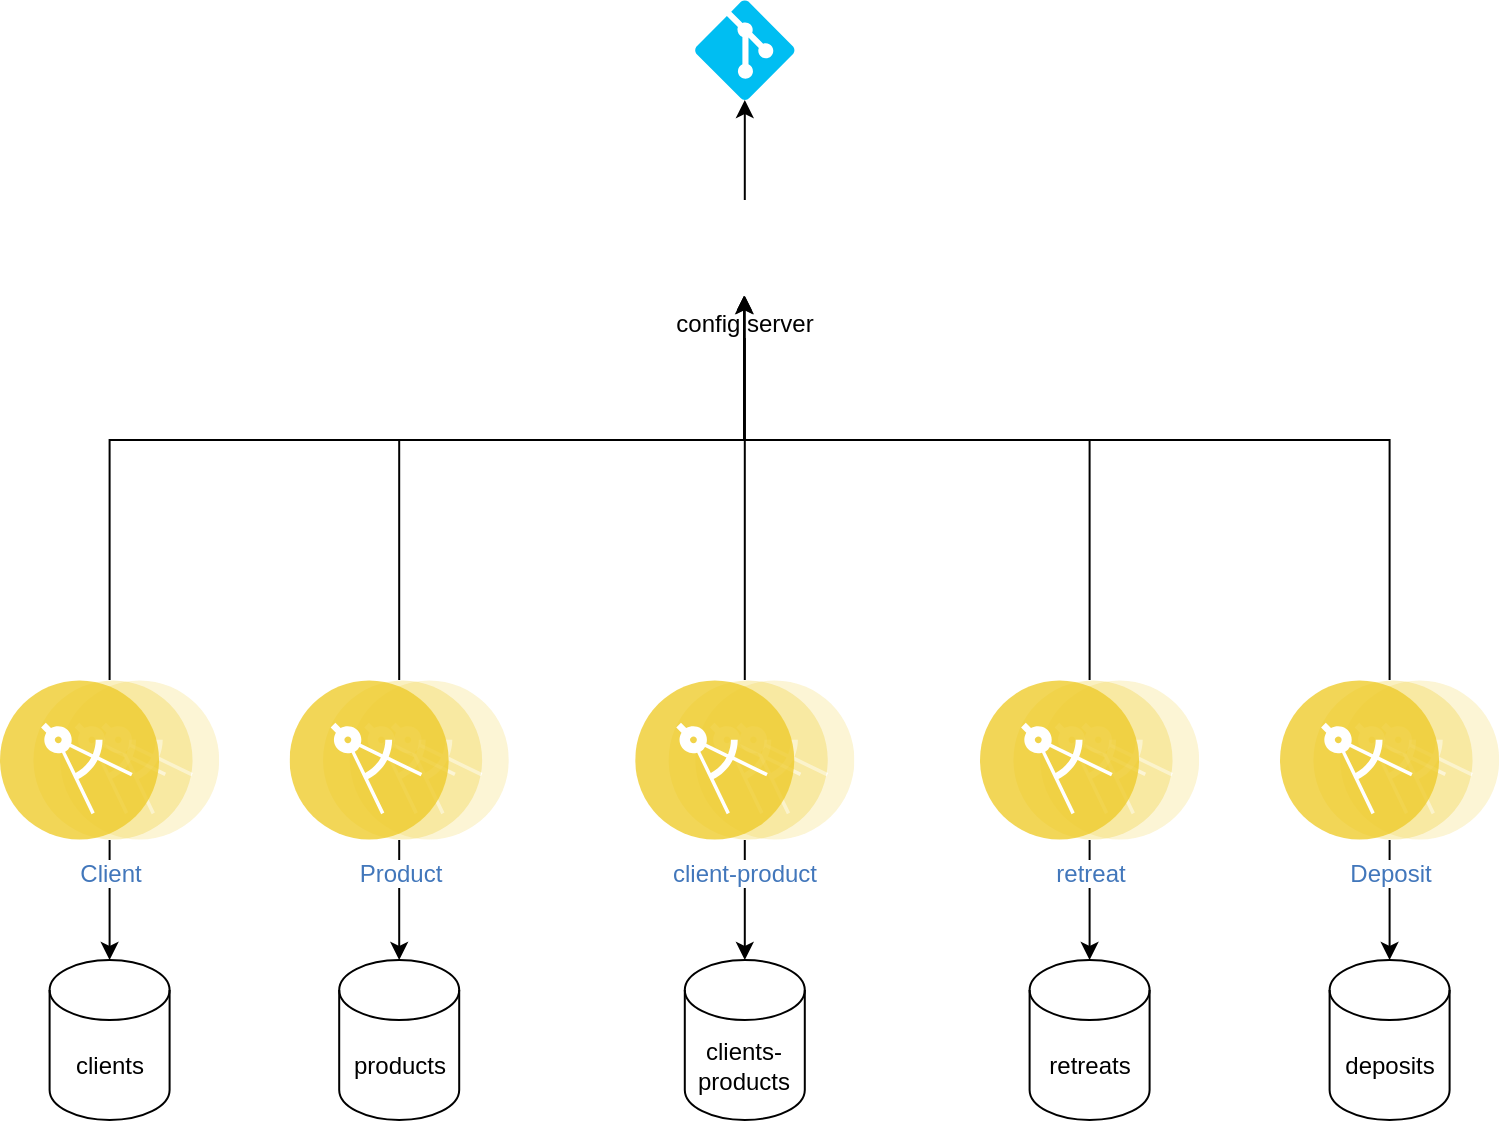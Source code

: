<mxfile version="16.5.4" type="github" pages="2"><diagram id="eq8eSxxcA1K28TQnE9SX" name="Page-1"><mxGraphModel dx="737" dy="593" grid="1" gridSize="10" guides="1" tooltips="1" connect="1" arrows="1" fold="1" page="1" pageScale="1" pageWidth="827" pageHeight="1169" math="0" shadow="0"><root><mxCell id="0"/><mxCell id="1" parent="0"/><mxCell id="XIOlpUzA57beoR6ABQpa-23" style="edgeStyle=orthogonalEdgeStyle;rounded=0;orthogonalLoop=1;jettySize=auto;html=1;" edge="1" parent="1" source="XIOlpUzA57beoR6ABQpa-25" target="XIOlpUzA57beoR6ABQpa-32"><mxGeometry relative="1" as="geometry"/></mxCell><mxCell id="XIOlpUzA57beoR6ABQpa-24" style="edgeStyle=orthogonalEdgeStyle;rounded=0;orthogonalLoop=1;jettySize=auto;html=1;" edge="1" parent="1" source="XIOlpUzA57beoR6ABQpa-25" target="XIOlpUzA57beoR6ABQpa-36"><mxGeometry relative="1" as="geometry"><Array as="points"><mxPoint x="115" y="470"/><mxPoint x="432" y="470"/></Array></mxGeometry></mxCell><mxCell id="XIOlpUzA57beoR6ABQpa-25" value="Client&lt;br&gt;" style="aspect=fixed;perimeter=ellipsePerimeter;html=1;align=center;shadow=0;dashed=0;fontColor=#4277BB;labelBackgroundColor=#ffffff;fontSize=12;spacingTop=3;image;image=img/lib/ibm/applications/microservice.svg;" vertex="1" parent="1"><mxGeometry x="60" y="590" width="109.6" height="80" as="geometry"/></mxCell><mxCell id="XIOlpUzA57beoR6ABQpa-26" style="edgeStyle=orthogonalEdgeStyle;rounded=0;orthogonalLoop=1;jettySize=auto;html=1;entryX=0.5;entryY=0;entryDx=0;entryDy=0;entryPerimeter=0;" edge="1" parent="1" source="XIOlpUzA57beoR6ABQpa-28" target="XIOlpUzA57beoR6ABQpa-33"><mxGeometry relative="1" as="geometry"/></mxCell><mxCell id="XIOlpUzA57beoR6ABQpa-27" style="edgeStyle=orthogonalEdgeStyle;rounded=0;orthogonalLoop=1;jettySize=auto;html=1;" edge="1" parent="1" source="XIOlpUzA57beoR6ABQpa-28" target="XIOlpUzA57beoR6ABQpa-36"><mxGeometry relative="1" as="geometry"><Array as="points"><mxPoint x="260" y="470"/><mxPoint x="432" y="470"/></Array></mxGeometry></mxCell><mxCell id="XIOlpUzA57beoR6ABQpa-28" value="Product&lt;br&gt;" style="aspect=fixed;perimeter=ellipsePerimeter;html=1;align=center;shadow=0;dashed=0;fontColor=#4277BB;labelBackgroundColor=#ffffff;fontSize=12;spacingTop=3;image;image=img/lib/ibm/applications/microservice.svg;" vertex="1" parent="1"><mxGeometry x="204.8" y="590" width="109.6" height="80" as="geometry"/></mxCell><mxCell id="XIOlpUzA57beoR6ABQpa-29" style="edgeStyle=orthogonalEdgeStyle;rounded=0;orthogonalLoop=1;jettySize=auto;html=1;" edge="1" parent="1" source="XIOlpUzA57beoR6ABQpa-31" target="XIOlpUzA57beoR6ABQpa-34"><mxGeometry relative="1" as="geometry"/></mxCell><mxCell id="XIOlpUzA57beoR6ABQpa-30" style="edgeStyle=orthogonalEdgeStyle;rounded=0;orthogonalLoop=1;jettySize=auto;html=1;entryX=0.5;entryY=1;entryDx=0;entryDy=0;" edge="1" parent="1" source="XIOlpUzA57beoR6ABQpa-31" target="XIOlpUzA57beoR6ABQpa-36"><mxGeometry relative="1" as="geometry"><Array as="points"><mxPoint x="605" y="470"/><mxPoint x="432" y="470"/></Array></mxGeometry></mxCell><mxCell id="XIOlpUzA57beoR6ABQpa-31" value="&lt;div&gt;retreat&lt;br&gt;&lt;/div&gt;" style="aspect=fixed;perimeter=ellipsePerimeter;html=1;align=center;shadow=0;dashed=0;fontColor=#4277BB;labelBackgroundColor=#ffffff;fontSize=12;spacingTop=3;image;image=img/lib/ibm/applications/microservice.svg;" vertex="1" parent="1"><mxGeometry x="550" y="590" width="109.6" height="80" as="geometry"/></mxCell><mxCell id="XIOlpUzA57beoR6ABQpa-32" value="clients" style="shape=cylinder3;whiteSpace=wrap;html=1;boundedLbl=1;backgroundOutline=1;size=15;" vertex="1" parent="1"><mxGeometry x="84.8" y="730" width="60" height="80" as="geometry"/></mxCell><mxCell id="XIOlpUzA57beoR6ABQpa-33" value="products" style="shape=cylinder3;whiteSpace=wrap;html=1;boundedLbl=1;backgroundOutline=1;size=15;" vertex="1" parent="1"><mxGeometry x="229.6" y="730" width="60" height="80" as="geometry"/></mxCell><mxCell id="XIOlpUzA57beoR6ABQpa-34" value="retreats" style="shape=cylinder3;whiteSpace=wrap;html=1;boundedLbl=1;backgroundOutline=1;size=15;" vertex="1" parent="1"><mxGeometry x="574.8" y="730" width="60" height="80" as="geometry"/></mxCell><mxCell id="XIOlpUzA57beoR6ABQpa-35" style="edgeStyle=orthogonalEdgeStyle;rounded=0;orthogonalLoop=1;jettySize=auto;html=1;entryX=0.5;entryY=1;entryDx=0;entryDy=0;entryPerimeter=0;" edge="1" parent="1" source="XIOlpUzA57beoR6ABQpa-36" target="XIOlpUzA57beoR6ABQpa-45"><mxGeometry relative="1" as="geometry"/></mxCell><mxCell id="XIOlpUzA57beoR6ABQpa-36" value="config server" style="shape=image;html=1;verticalAlign=top;verticalLabelPosition=bottom;labelBackgroundColor=#ffffff;imageAspect=0;aspect=fixed;image=https://cdn2.iconfinder.com/data/icons/gnomeicontheme/48x48/apps/gnome-server-config.png" vertex="1" parent="1"><mxGeometry x="408.4" y="350" width="48" height="48" as="geometry"/></mxCell><mxCell id="XIOlpUzA57beoR6ABQpa-37" style="edgeStyle=orthogonalEdgeStyle;rounded=0;orthogonalLoop=1;jettySize=auto;html=1;" edge="1" parent="1" source="XIOlpUzA57beoR6ABQpa-39" target="XIOlpUzA57beoR6ABQpa-40"><mxGeometry relative="1" as="geometry"/></mxCell><mxCell id="XIOlpUzA57beoR6ABQpa-38" style="edgeStyle=orthogonalEdgeStyle;rounded=0;orthogonalLoop=1;jettySize=auto;html=1;" edge="1" parent="1" source="XIOlpUzA57beoR6ABQpa-39" target="XIOlpUzA57beoR6ABQpa-36"><mxGeometry relative="1" as="geometry"><Array as="points"><mxPoint x="755" y="470"/><mxPoint x="432" y="470"/></Array></mxGeometry></mxCell><mxCell id="XIOlpUzA57beoR6ABQpa-39" value="&lt;div&gt;Deposit&lt;br&gt;&lt;/div&gt;" style="aspect=fixed;perimeter=ellipsePerimeter;html=1;align=center;shadow=0;dashed=0;fontColor=#4277BB;labelBackgroundColor=#ffffff;fontSize=12;spacingTop=3;image;image=img/lib/ibm/applications/microservice.svg;" vertex="1" parent="1"><mxGeometry x="700" y="590" width="109.6" height="80" as="geometry"/></mxCell><mxCell id="XIOlpUzA57beoR6ABQpa-40" value="deposits" style="shape=cylinder3;whiteSpace=wrap;html=1;boundedLbl=1;backgroundOutline=1;size=15;" vertex="1" parent="1"><mxGeometry x="724.8" y="730" width="60" height="80" as="geometry"/></mxCell><mxCell id="XIOlpUzA57beoR6ABQpa-41" style="edgeStyle=orthogonalEdgeStyle;rounded=0;orthogonalLoop=1;jettySize=auto;html=1;" edge="1" parent="1" source="XIOlpUzA57beoR6ABQpa-43" target="XIOlpUzA57beoR6ABQpa-44"><mxGeometry relative="1" as="geometry"/></mxCell><mxCell id="XIOlpUzA57beoR6ABQpa-42" style="edgeStyle=orthogonalEdgeStyle;rounded=0;orthogonalLoop=1;jettySize=auto;html=1;entryX=0.5;entryY=1;entryDx=0;entryDy=0;" edge="1" parent="1" source="XIOlpUzA57beoR6ABQpa-43" target="XIOlpUzA57beoR6ABQpa-36"><mxGeometry relative="1" as="geometry"/></mxCell><mxCell id="XIOlpUzA57beoR6ABQpa-43" value="&lt;div&gt;client-product&lt;/div&gt;" style="aspect=fixed;perimeter=ellipsePerimeter;html=1;align=center;shadow=0;dashed=0;fontColor=#4277BB;labelBackgroundColor=#ffffff;fontSize=12;spacingTop=3;image;image=img/lib/ibm/applications/microservice.svg;" vertex="1" parent="1"><mxGeometry x="377.6" y="590" width="109.6" height="80" as="geometry"/></mxCell><mxCell id="XIOlpUzA57beoR6ABQpa-44" value="clients-products" style="shape=cylinder3;whiteSpace=wrap;html=1;boundedLbl=1;backgroundOutline=1;size=15;" vertex="1" parent="1"><mxGeometry x="402.4" y="730" width="60" height="80" as="geometry"/></mxCell><mxCell id="XIOlpUzA57beoR6ABQpa-45" value="" style="verticalLabelPosition=bottom;html=1;verticalAlign=top;align=center;strokeColor=none;fillColor=#00BEF2;shape=mxgraph.azure.git_repository;" vertex="1" parent="1"><mxGeometry x="407.4" y="250" width="50" height="50" as="geometry"/></mxCell></root></mxGraphModel></diagram><diagram id="FQBAsh4Vh0KnJ1CAj7aw" name="Page-2"><mxGraphModel dx="1038" dy="579" grid="1" gridSize="10" guides="1" tooltips="1" connect="1" arrows="1" fold="1" page="1" pageScale="1" pageWidth="827" pageHeight="1169" math="0" shadow="0"><root><mxCell id="alRfnNAKmgKvm8Ej7FdO-0"/><mxCell id="alRfnNAKmgKvm8Ej7FdO-1" parent="alRfnNAKmgKvm8Ej7FdO-0"/></root></mxGraphModel></diagram></mxfile>